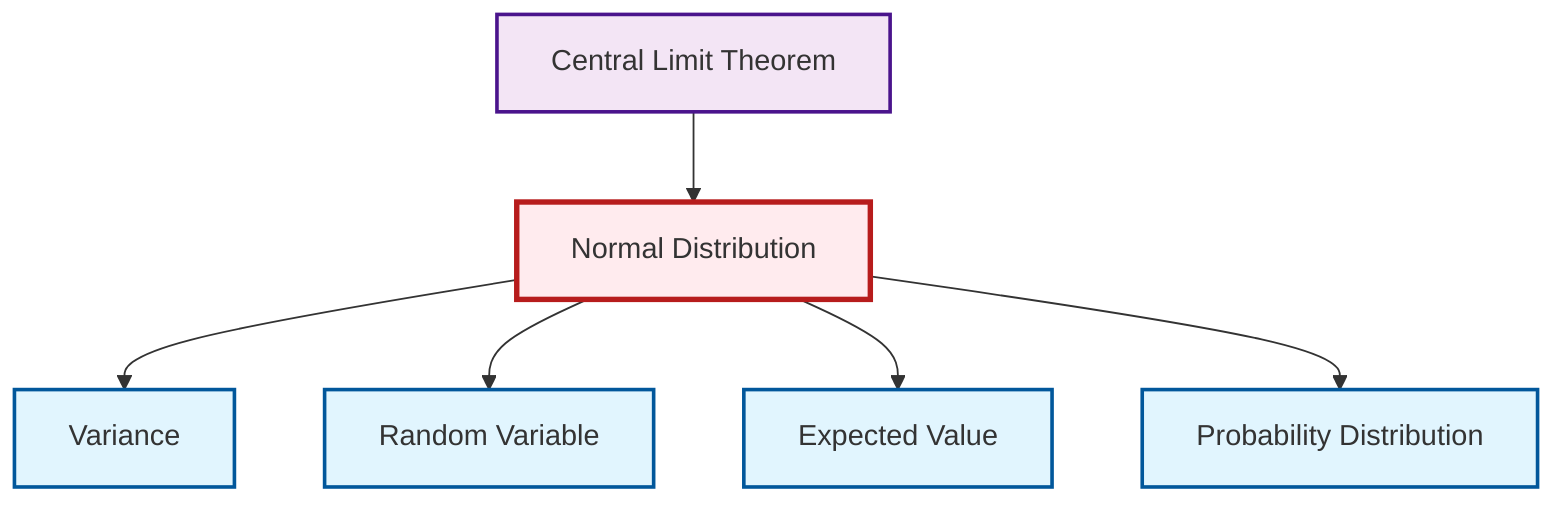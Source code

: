 graph TD
    classDef definition fill:#e1f5fe,stroke:#01579b,stroke-width:2px
    classDef theorem fill:#f3e5f5,stroke:#4a148c,stroke-width:2px
    classDef axiom fill:#fff3e0,stroke:#e65100,stroke-width:2px
    classDef example fill:#e8f5e9,stroke:#1b5e20,stroke-width:2px
    classDef current fill:#ffebee,stroke:#b71c1c,stroke-width:3px
    def-normal-distribution["Normal Distribution"]:::definition
    def-probability-distribution["Probability Distribution"]:::definition
    def-random-variable["Random Variable"]:::definition
    def-variance["Variance"]:::definition
    thm-central-limit["Central Limit Theorem"]:::theorem
    def-expectation["Expected Value"]:::definition
    def-normal-distribution --> def-variance
    def-normal-distribution --> def-random-variable
    def-normal-distribution --> def-expectation
    def-normal-distribution --> def-probability-distribution
    thm-central-limit --> def-normal-distribution
    class def-normal-distribution current